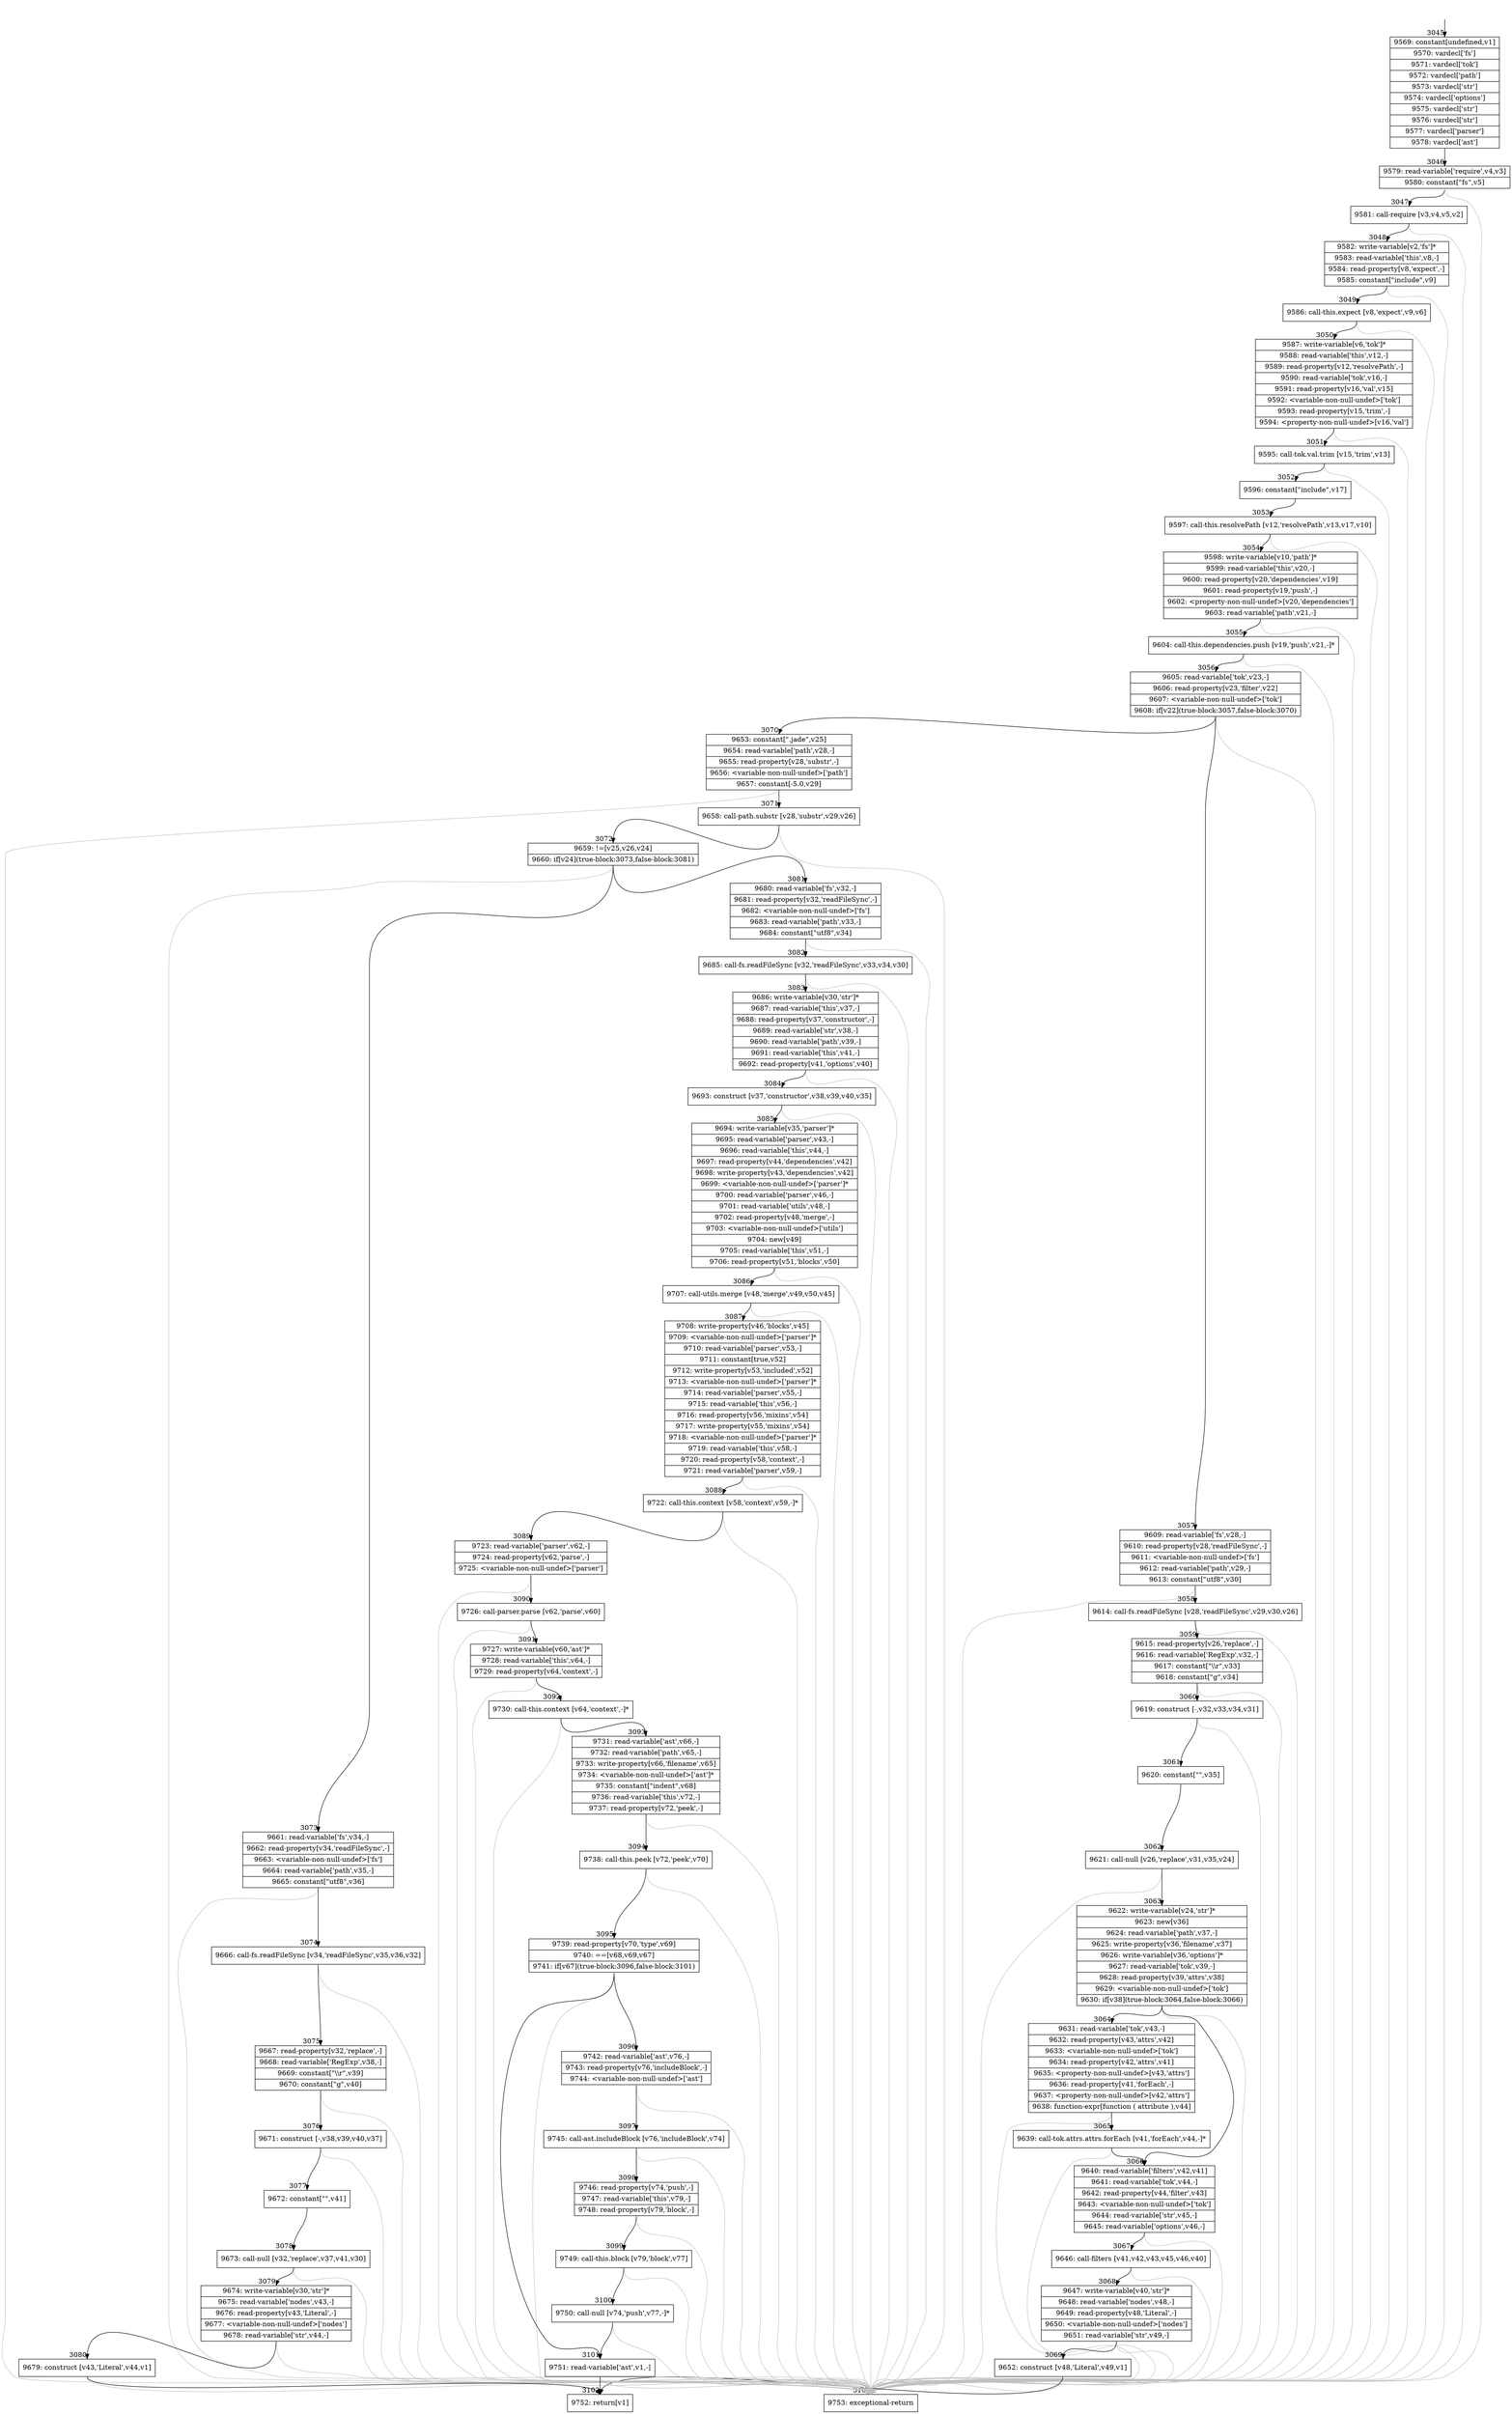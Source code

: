 digraph {
rankdir="TD"
BB_entry182[shape=none,label=""];
BB_entry182 -> BB3045 [tailport=s, headport=n, headlabel="    3045"]
BB3045 [shape=record label="{9569: constant[undefined,v1]|9570: vardecl['fs']|9571: vardecl['tok']|9572: vardecl['path']|9573: vardecl['str']|9574: vardecl['options']|9575: vardecl['str']|9576: vardecl['str']|9577: vardecl['parser']|9578: vardecl['ast']}" ] 
BB3045 -> BB3046 [tailport=s, headport=n, headlabel="      3046"]
BB3046 [shape=record label="{9579: read-variable['require',v4,v3]|9580: constant[\"fs\",v5]}" ] 
BB3046 -> BB3047 [tailport=s, headport=n, headlabel="      3047"]
BB3046 -> BB3103 [tailport=s, headport=n, color=gray, headlabel="      3103"]
BB3047 [shape=record label="{9581: call-require [v3,v4,v5,v2]}" ] 
BB3047 -> BB3048 [tailport=s, headport=n, headlabel="      3048"]
BB3047 -> BB3103 [tailport=s, headport=n, color=gray]
BB3048 [shape=record label="{9582: write-variable[v2,'fs']*|9583: read-variable['this',v8,-]|9584: read-property[v8,'expect',-]|9585: constant[\"include\",v9]}" ] 
BB3048 -> BB3049 [tailport=s, headport=n, headlabel="      3049"]
BB3048 -> BB3103 [tailport=s, headport=n, color=gray]
BB3049 [shape=record label="{9586: call-this.expect [v8,'expect',v9,v6]}" ] 
BB3049 -> BB3050 [tailport=s, headport=n, headlabel="      3050"]
BB3049 -> BB3103 [tailport=s, headport=n, color=gray]
BB3050 [shape=record label="{9587: write-variable[v6,'tok']*|9588: read-variable['this',v12,-]|9589: read-property[v12,'resolvePath',-]|9590: read-variable['tok',v16,-]|9591: read-property[v16,'val',v15]|9592: \<variable-non-null-undef\>['tok']|9593: read-property[v15,'trim',-]|9594: \<property-non-null-undef\>[v16,'val']}" ] 
BB3050 -> BB3051 [tailport=s, headport=n, headlabel="      3051"]
BB3050 -> BB3103 [tailport=s, headport=n, color=gray]
BB3051 [shape=record label="{9595: call-tok.val.trim [v15,'trim',v13]}" ] 
BB3051 -> BB3052 [tailport=s, headport=n, headlabel="      3052"]
BB3051 -> BB3103 [tailport=s, headport=n, color=gray]
BB3052 [shape=record label="{9596: constant[\"include\",v17]}" ] 
BB3052 -> BB3053 [tailport=s, headport=n, headlabel="      3053"]
BB3053 [shape=record label="{9597: call-this.resolvePath [v12,'resolvePath',v13,v17,v10]}" ] 
BB3053 -> BB3054 [tailport=s, headport=n, headlabel="      3054"]
BB3053 -> BB3103 [tailport=s, headport=n, color=gray]
BB3054 [shape=record label="{9598: write-variable[v10,'path']*|9599: read-variable['this',v20,-]|9600: read-property[v20,'dependencies',v19]|9601: read-property[v19,'push',-]|9602: \<property-non-null-undef\>[v20,'dependencies']|9603: read-variable['path',v21,-]}" ] 
BB3054 -> BB3055 [tailport=s, headport=n, headlabel="      3055"]
BB3054 -> BB3103 [tailport=s, headport=n, color=gray]
BB3055 [shape=record label="{9604: call-this.dependencies.push [v19,'push',v21,-]*}" ] 
BB3055 -> BB3056 [tailport=s, headport=n, headlabel="      3056"]
BB3055 -> BB3103 [tailport=s, headport=n, color=gray]
BB3056 [shape=record label="{9605: read-variable['tok',v23,-]|9606: read-property[v23,'filter',v22]|9607: \<variable-non-null-undef\>['tok']|9608: if[v22](true-block:3057,false-block:3070)}" ] 
BB3056 -> BB3057 [tailport=s, headport=n, headlabel="      3057"]
BB3056 -> BB3070 [tailport=s, headport=n, headlabel="      3070"]
BB3056 -> BB3103 [tailport=s, headport=n, color=gray]
BB3057 [shape=record label="{9609: read-variable['fs',v28,-]|9610: read-property[v28,'readFileSync',-]|9611: \<variable-non-null-undef\>['fs']|9612: read-variable['path',v29,-]|9613: constant[\"utf8\",v30]}" ] 
BB3057 -> BB3058 [tailport=s, headport=n, headlabel="      3058"]
BB3057 -> BB3103 [tailport=s, headport=n, color=gray]
BB3058 [shape=record label="{9614: call-fs.readFileSync [v28,'readFileSync',v29,v30,v26]}" ] 
BB3058 -> BB3059 [tailport=s, headport=n, headlabel="      3059"]
BB3058 -> BB3103 [tailport=s, headport=n, color=gray]
BB3059 [shape=record label="{9615: read-property[v26,'replace',-]|9616: read-variable['RegExp',v32,-]|9617: constant[\"\\\\r\",v33]|9618: constant[\"g\",v34]}" ] 
BB3059 -> BB3060 [tailport=s, headport=n, headlabel="      3060"]
BB3059 -> BB3103 [tailport=s, headport=n, color=gray]
BB3060 [shape=record label="{9619: construct [-,v32,v33,v34,v31]}" ] 
BB3060 -> BB3061 [tailport=s, headport=n, headlabel="      3061"]
BB3060 -> BB3103 [tailport=s, headport=n, color=gray]
BB3061 [shape=record label="{9620: constant[\"\",v35]}" ] 
BB3061 -> BB3062 [tailport=s, headport=n, headlabel="      3062"]
BB3062 [shape=record label="{9621: call-null [v26,'replace',v31,v35,v24]}" ] 
BB3062 -> BB3063 [tailport=s, headport=n, headlabel="      3063"]
BB3062 -> BB3103 [tailport=s, headport=n, color=gray]
BB3063 [shape=record label="{9622: write-variable[v24,'str']*|9623: new[v36]|9624: read-variable['path',v37,-]|9625: write-property[v36,'filename',v37]|9626: write-variable[v36,'options']*|9627: read-variable['tok',v39,-]|9628: read-property[v39,'attrs',v38]|9629: \<variable-non-null-undef\>['tok']|9630: if[v38](true-block:3064,false-block:3066)}" ] 
BB3063 -> BB3064 [tailport=s, headport=n, headlabel="      3064"]
BB3063 -> BB3066 [tailport=s, headport=n, headlabel="      3066"]
BB3063 -> BB3103 [tailport=s, headport=n, color=gray]
BB3064 [shape=record label="{9631: read-variable['tok',v43,-]|9632: read-property[v43,'attrs',v42]|9633: \<variable-non-null-undef\>['tok']|9634: read-property[v42,'attrs',v41]|9635: \<property-non-null-undef\>[v43,'attrs']|9636: read-property[v41,'forEach',-]|9637: \<property-non-null-undef\>[v42,'attrs']|9638: function-expr[function ( attribute ),v44]}" ] 
BB3064 -> BB3065 [tailport=s, headport=n, headlabel="      3065"]
BB3064 -> BB3103 [tailport=s, headport=n, color=gray]
BB3065 [shape=record label="{9639: call-tok.attrs.attrs.forEach [v41,'forEach',v44,-]*}" ] 
BB3065 -> BB3066 [tailport=s, headport=n]
BB3065 -> BB3103 [tailport=s, headport=n, color=gray]
BB3066 [shape=record label="{9640: read-variable['filters',v42,v41]|9641: read-variable['tok',v44,-]|9642: read-property[v44,'filter',v43]|9643: \<variable-non-null-undef\>['tok']|9644: read-variable['str',v45,-]|9645: read-variable['options',v46,-]}" ] 
BB3066 -> BB3067 [tailport=s, headport=n, headlabel="      3067"]
BB3066 -> BB3103 [tailport=s, headport=n, color=gray]
BB3067 [shape=record label="{9646: call-filters [v41,v42,v43,v45,v46,v40]}" ] 
BB3067 -> BB3068 [tailport=s, headport=n, headlabel="      3068"]
BB3067 -> BB3103 [tailport=s, headport=n, color=gray]
BB3068 [shape=record label="{9647: write-variable[v40,'str']*|9648: read-variable['nodes',v48,-]|9649: read-property[v48,'Literal',-]|9650: \<variable-non-null-undef\>['nodes']|9651: read-variable['str',v49,-]}" ] 
BB3068 -> BB3069 [tailport=s, headport=n, headlabel="      3069"]
BB3068 -> BB3103 [tailport=s, headport=n, color=gray]
BB3069 [shape=record label="{9652: construct [v48,'Literal',v49,v1]}" ] 
BB3069 -> BB3102 [tailport=s, headport=n, headlabel="      3102"]
BB3069 -> BB3103 [tailport=s, headport=n, color=gray]
BB3070 [shape=record label="{9653: constant[\".jade\",v25]|9654: read-variable['path',v28,-]|9655: read-property[v28,'substr',-]|9656: \<variable-non-null-undef\>['path']|9657: constant[-5.0,v29]}" ] 
BB3070 -> BB3071 [tailport=s, headport=n, headlabel="      3071"]
BB3070 -> BB3103 [tailport=s, headport=n, color=gray]
BB3071 [shape=record label="{9658: call-path.substr [v28,'substr',v29,v26]}" ] 
BB3071 -> BB3072 [tailport=s, headport=n, headlabel="      3072"]
BB3071 -> BB3103 [tailport=s, headport=n, color=gray]
BB3072 [shape=record label="{9659: !=[v25,v26,v24]|9660: if[v24](true-block:3073,false-block:3081)}" ] 
BB3072 -> BB3073 [tailport=s, headport=n, headlabel="      3073"]
BB3072 -> BB3081 [tailport=s, headport=n, headlabel="      3081"]
BB3072 -> BB3103 [tailport=s, headport=n, color=gray]
BB3073 [shape=record label="{9661: read-variable['fs',v34,-]|9662: read-property[v34,'readFileSync',-]|9663: \<variable-non-null-undef\>['fs']|9664: read-variable['path',v35,-]|9665: constant[\"utf8\",v36]}" ] 
BB3073 -> BB3074 [tailport=s, headport=n, headlabel="      3074"]
BB3073 -> BB3103 [tailport=s, headport=n, color=gray]
BB3074 [shape=record label="{9666: call-fs.readFileSync [v34,'readFileSync',v35,v36,v32]}" ] 
BB3074 -> BB3075 [tailport=s, headport=n, headlabel="      3075"]
BB3074 -> BB3103 [tailport=s, headport=n, color=gray]
BB3075 [shape=record label="{9667: read-property[v32,'replace',-]|9668: read-variable['RegExp',v38,-]|9669: constant[\"\\\\r\",v39]|9670: constant[\"g\",v40]}" ] 
BB3075 -> BB3076 [tailport=s, headport=n, headlabel="      3076"]
BB3075 -> BB3103 [tailport=s, headport=n, color=gray]
BB3076 [shape=record label="{9671: construct [-,v38,v39,v40,v37]}" ] 
BB3076 -> BB3077 [tailport=s, headport=n, headlabel="      3077"]
BB3076 -> BB3103 [tailport=s, headport=n, color=gray]
BB3077 [shape=record label="{9672: constant[\"\",v41]}" ] 
BB3077 -> BB3078 [tailport=s, headport=n, headlabel="      3078"]
BB3078 [shape=record label="{9673: call-null [v32,'replace',v37,v41,v30]}" ] 
BB3078 -> BB3079 [tailport=s, headport=n, headlabel="      3079"]
BB3078 -> BB3103 [tailport=s, headport=n, color=gray]
BB3079 [shape=record label="{9674: write-variable[v30,'str']*|9675: read-variable['nodes',v43,-]|9676: read-property[v43,'Literal',-]|9677: \<variable-non-null-undef\>['nodes']|9678: read-variable['str',v44,-]}" ] 
BB3079 -> BB3080 [tailport=s, headport=n, headlabel="      3080"]
BB3079 -> BB3103 [tailport=s, headport=n, color=gray]
BB3080 [shape=record label="{9679: construct [v43,'Literal',v44,v1]}" ] 
BB3080 -> BB3102 [tailport=s, headport=n]
BB3080 -> BB3103 [tailport=s, headport=n, color=gray]
BB3081 [shape=record label="{9680: read-variable['fs',v32,-]|9681: read-property[v32,'readFileSync',-]|9682: \<variable-non-null-undef\>['fs']|9683: read-variable['path',v33,-]|9684: constant[\"utf8\",v34]}" ] 
BB3081 -> BB3082 [tailport=s, headport=n, headlabel="      3082"]
BB3081 -> BB3103 [tailport=s, headport=n, color=gray]
BB3082 [shape=record label="{9685: call-fs.readFileSync [v32,'readFileSync',v33,v34,v30]}" ] 
BB3082 -> BB3083 [tailport=s, headport=n, headlabel="      3083"]
BB3082 -> BB3103 [tailport=s, headport=n, color=gray]
BB3083 [shape=record label="{9686: write-variable[v30,'str']*|9687: read-variable['this',v37,-]|9688: read-property[v37,'constructor',-]|9689: read-variable['str',v38,-]|9690: read-variable['path',v39,-]|9691: read-variable['this',v41,-]|9692: read-property[v41,'options',v40]}" ] 
BB3083 -> BB3084 [tailport=s, headport=n, headlabel="      3084"]
BB3083 -> BB3103 [tailport=s, headport=n, color=gray]
BB3084 [shape=record label="{9693: construct [v37,'constructor',v38,v39,v40,v35]}" ] 
BB3084 -> BB3085 [tailport=s, headport=n, headlabel="      3085"]
BB3084 -> BB3103 [tailport=s, headport=n, color=gray]
BB3085 [shape=record label="{9694: write-variable[v35,'parser']*|9695: read-variable['parser',v43,-]|9696: read-variable['this',v44,-]|9697: read-property[v44,'dependencies',v42]|9698: write-property[v43,'dependencies',v42]|9699: \<variable-non-null-undef\>['parser']*|9700: read-variable['parser',v46,-]|9701: read-variable['utils',v48,-]|9702: read-property[v48,'merge',-]|9703: \<variable-non-null-undef\>['utils']|9704: new[v49]|9705: read-variable['this',v51,-]|9706: read-property[v51,'blocks',v50]}" ] 
BB3085 -> BB3086 [tailport=s, headport=n, headlabel="      3086"]
BB3085 -> BB3103 [tailport=s, headport=n, color=gray]
BB3086 [shape=record label="{9707: call-utils.merge [v48,'merge',v49,v50,v45]}" ] 
BB3086 -> BB3087 [tailport=s, headport=n, headlabel="      3087"]
BB3086 -> BB3103 [tailport=s, headport=n, color=gray]
BB3087 [shape=record label="{9708: write-property[v46,'blocks',v45]|9709: \<variable-non-null-undef\>['parser']*|9710: read-variable['parser',v53,-]|9711: constant[true,v52]|9712: write-property[v53,'included',v52]|9713: \<variable-non-null-undef\>['parser']*|9714: read-variable['parser',v55,-]|9715: read-variable['this',v56,-]|9716: read-property[v56,'mixins',v54]|9717: write-property[v55,'mixins',v54]|9718: \<variable-non-null-undef\>['parser']*|9719: read-variable['this',v58,-]|9720: read-property[v58,'context',-]|9721: read-variable['parser',v59,-]}" ] 
BB3087 -> BB3088 [tailport=s, headport=n, headlabel="      3088"]
BB3087 -> BB3103 [tailport=s, headport=n, color=gray]
BB3088 [shape=record label="{9722: call-this.context [v58,'context',v59,-]*}" ] 
BB3088 -> BB3089 [tailport=s, headport=n, headlabel="      3089"]
BB3088 -> BB3103 [tailport=s, headport=n, color=gray]
BB3089 [shape=record label="{9723: read-variable['parser',v62,-]|9724: read-property[v62,'parse',-]|9725: \<variable-non-null-undef\>['parser']}" ] 
BB3089 -> BB3090 [tailport=s, headport=n, headlabel="      3090"]
BB3089 -> BB3103 [tailport=s, headport=n, color=gray]
BB3090 [shape=record label="{9726: call-parser.parse [v62,'parse',v60]}" ] 
BB3090 -> BB3091 [tailport=s, headport=n, headlabel="      3091"]
BB3090 -> BB3103 [tailport=s, headport=n, color=gray]
BB3091 [shape=record label="{9727: write-variable[v60,'ast']*|9728: read-variable['this',v64,-]|9729: read-property[v64,'context',-]}" ] 
BB3091 -> BB3092 [tailport=s, headport=n, headlabel="      3092"]
BB3091 -> BB3103 [tailport=s, headport=n, color=gray]
BB3092 [shape=record label="{9730: call-this.context [v64,'context',-]*}" ] 
BB3092 -> BB3093 [tailport=s, headport=n, headlabel="      3093"]
BB3092 -> BB3103 [tailport=s, headport=n, color=gray]
BB3093 [shape=record label="{9731: read-variable['ast',v66,-]|9732: read-variable['path',v65,-]|9733: write-property[v66,'filename',v65]|9734: \<variable-non-null-undef\>['ast']*|9735: constant[\"indent\",v68]|9736: read-variable['this',v72,-]|9737: read-property[v72,'peek',-]}" ] 
BB3093 -> BB3094 [tailport=s, headport=n, headlabel="      3094"]
BB3093 -> BB3103 [tailport=s, headport=n, color=gray]
BB3094 [shape=record label="{9738: call-this.peek [v72,'peek',v70]}" ] 
BB3094 -> BB3095 [tailport=s, headport=n, headlabel="      3095"]
BB3094 -> BB3103 [tailport=s, headport=n, color=gray]
BB3095 [shape=record label="{9739: read-property[v70,'type',v69]|9740: ==[v68,v69,v67]|9741: if[v67](true-block:3096,false-block:3101)}" ] 
BB3095 -> BB3096 [tailport=s, headport=n, headlabel="      3096"]
BB3095 -> BB3101 [tailport=s, headport=n, headlabel="      3101"]
BB3095 -> BB3103 [tailport=s, headport=n, color=gray]
BB3096 [shape=record label="{9742: read-variable['ast',v76,-]|9743: read-property[v76,'includeBlock',-]|9744: \<variable-non-null-undef\>['ast']}" ] 
BB3096 -> BB3097 [tailport=s, headport=n, headlabel="      3097"]
BB3096 -> BB3103 [tailport=s, headport=n, color=gray]
BB3097 [shape=record label="{9745: call-ast.includeBlock [v76,'includeBlock',v74]}" ] 
BB3097 -> BB3098 [tailport=s, headport=n, headlabel="      3098"]
BB3097 -> BB3103 [tailport=s, headport=n, color=gray]
BB3098 [shape=record label="{9746: read-property[v74,'push',-]|9747: read-variable['this',v79,-]|9748: read-property[v79,'block',-]}" ] 
BB3098 -> BB3099 [tailport=s, headport=n, headlabel="      3099"]
BB3098 -> BB3103 [tailport=s, headport=n, color=gray]
BB3099 [shape=record label="{9749: call-this.block [v79,'block',v77]}" ] 
BB3099 -> BB3100 [tailport=s, headport=n, headlabel="      3100"]
BB3099 -> BB3103 [tailport=s, headport=n, color=gray]
BB3100 [shape=record label="{9750: call-null [v74,'push',v77,-]*}" ] 
BB3100 -> BB3101 [tailport=s, headport=n]
BB3100 -> BB3103 [tailport=s, headport=n, color=gray]
BB3101 [shape=record label="{9751: read-variable['ast',v1,-]}" ] 
BB3101 -> BB3102 [tailport=s, headport=n]
BB3101 -> BB3103 [tailport=s, headport=n, color=gray]
BB3102 [shape=record label="{9752: return[v1]}" ] 
BB3103 [shape=record label="{9753: exceptional-return}" ] 
//#$~ 3345
}

